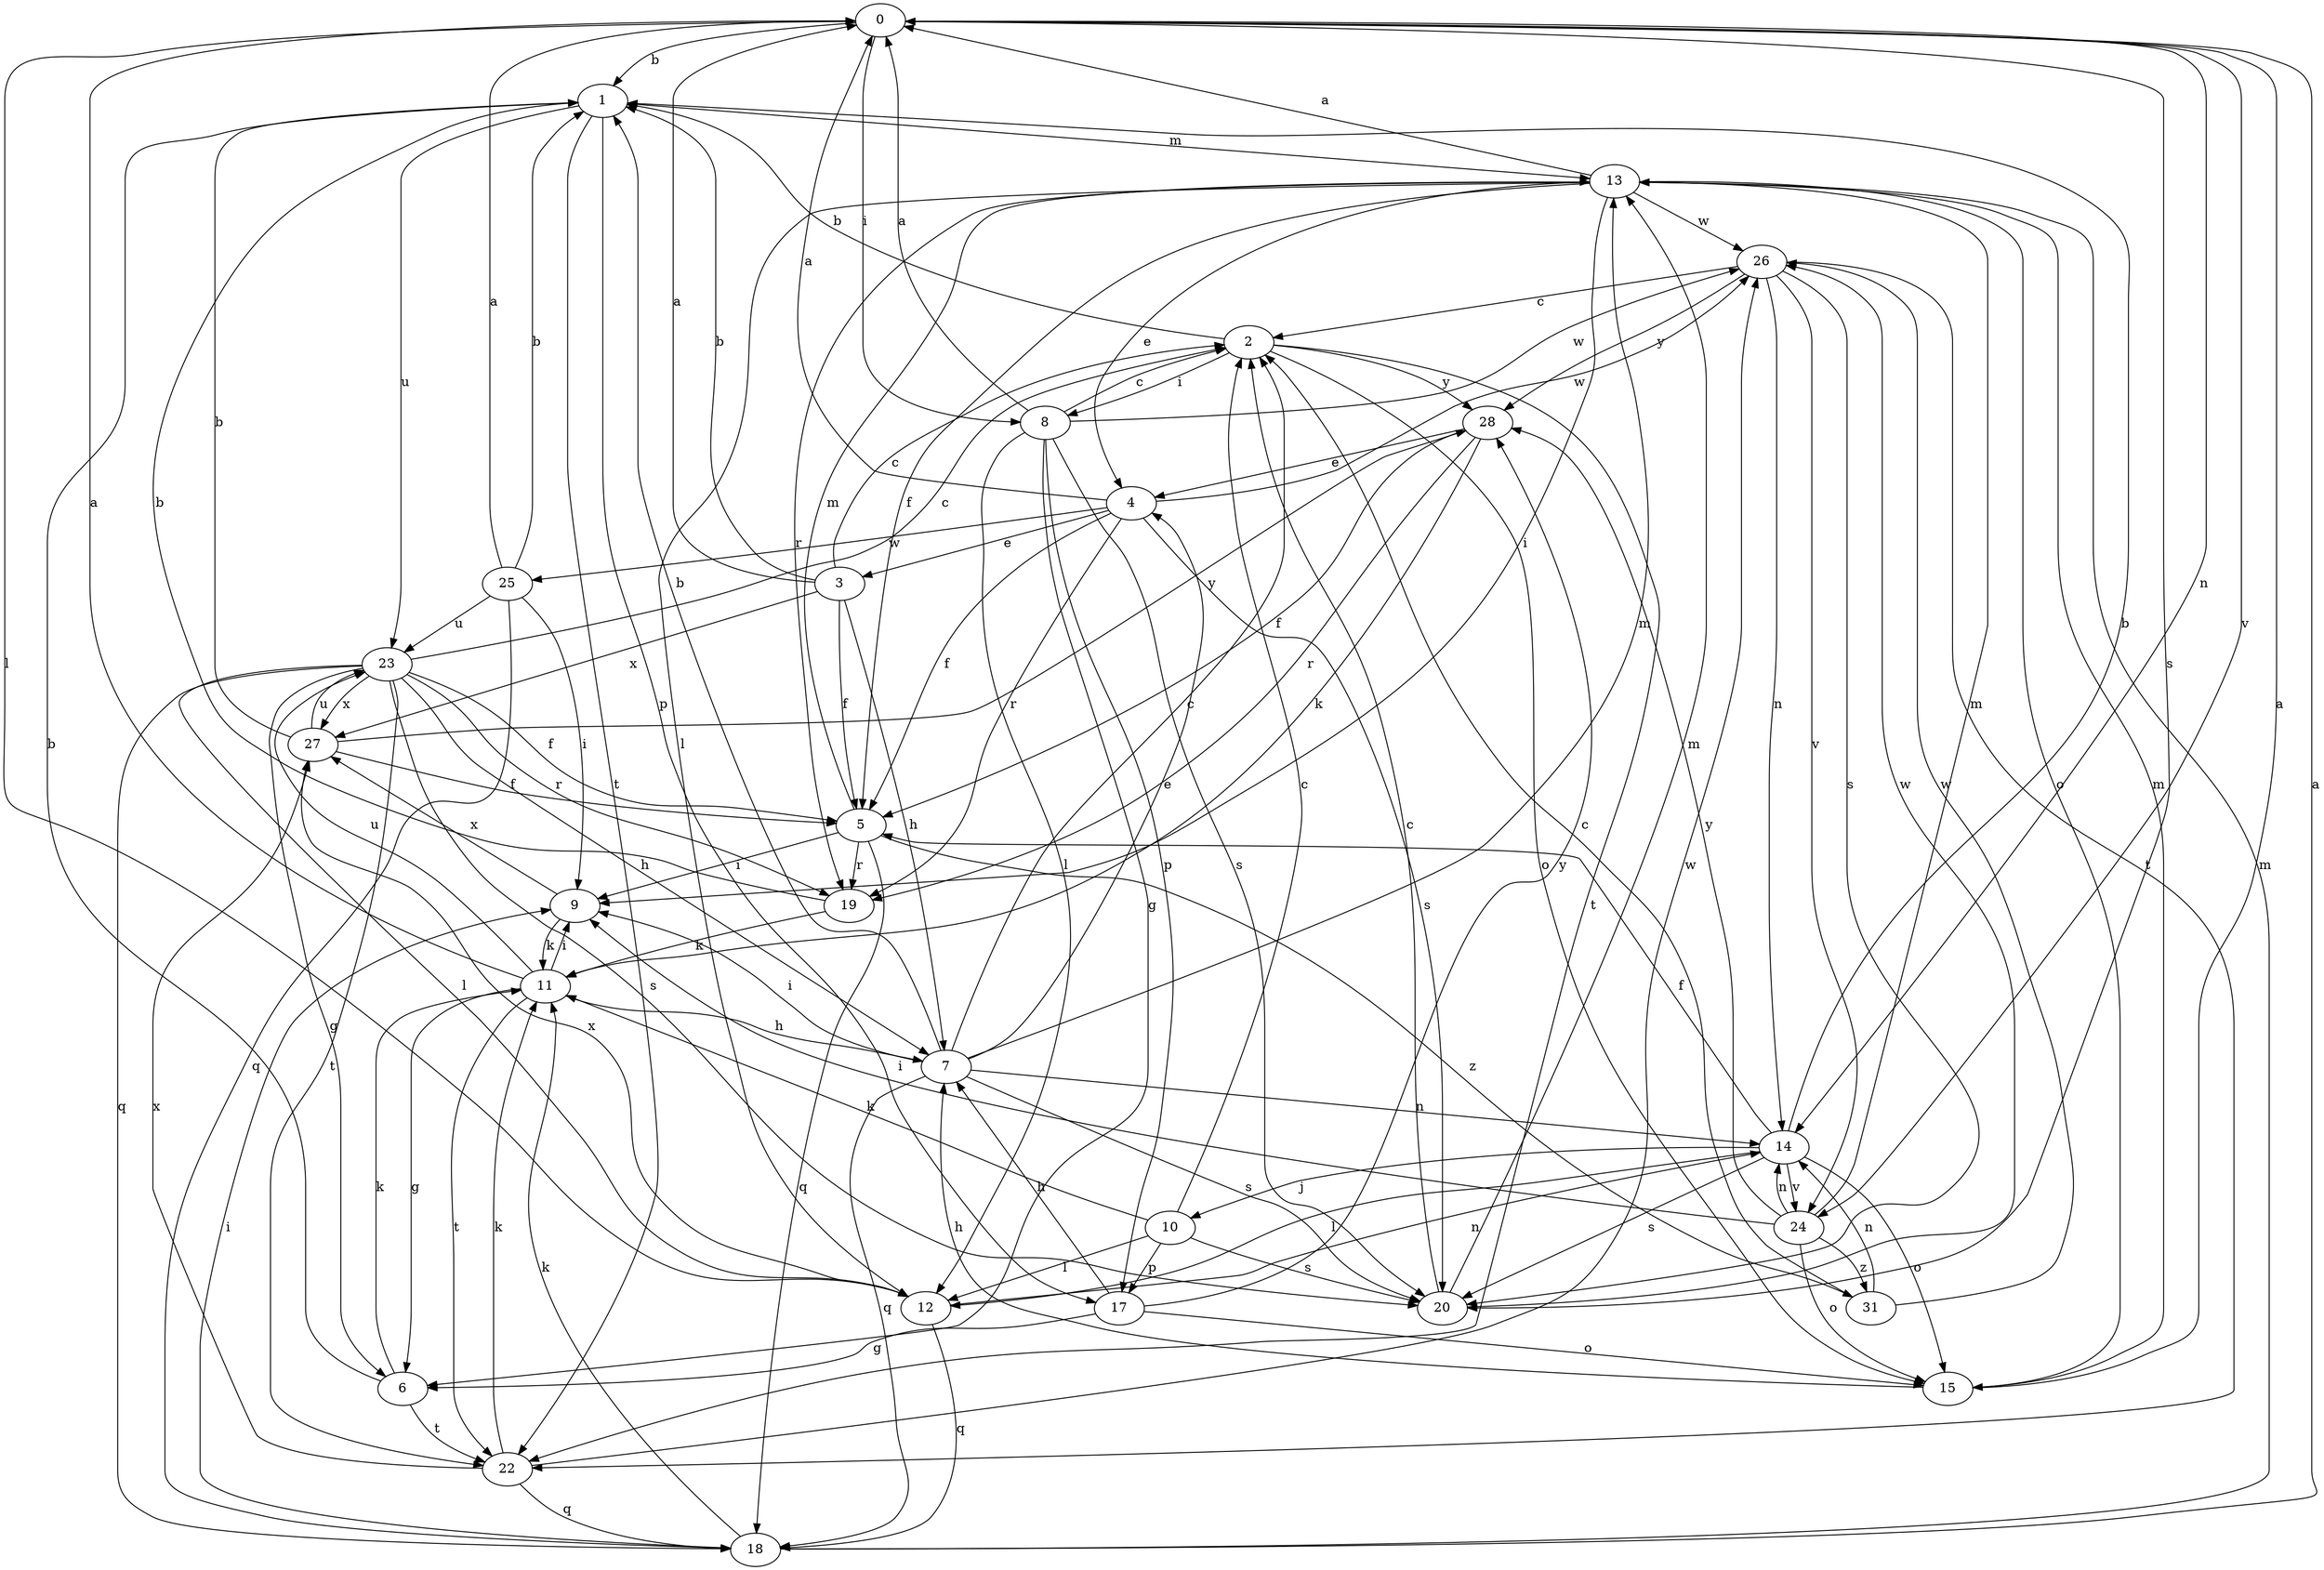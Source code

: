 strict digraph  {
0;
1;
2;
3;
4;
5;
6;
7;
8;
9;
10;
11;
12;
13;
14;
15;
17;
18;
19;
20;
22;
23;
24;
25;
26;
27;
28;
31;
0 -> 1  [label=b];
0 -> 8  [label=i];
0 -> 12  [label=l];
0 -> 14  [label=n];
0 -> 20  [label=s];
0 -> 24  [label=v];
1 -> 13  [label=m];
1 -> 17  [label=p];
1 -> 22  [label=t];
1 -> 23  [label=u];
2 -> 1  [label=b];
2 -> 8  [label=i];
2 -> 15  [label=o];
2 -> 22  [label=t];
2 -> 28  [label=y];
3 -> 0  [label=a];
3 -> 1  [label=b];
3 -> 2  [label=c];
3 -> 5  [label=f];
3 -> 7  [label=h];
3 -> 27  [label=x];
4 -> 0  [label=a];
4 -> 3  [label=e];
4 -> 5  [label=f];
4 -> 19  [label=r];
4 -> 20  [label=s];
4 -> 25  [label=w];
4 -> 26  [label=w];
5 -> 9  [label=i];
5 -> 13  [label=m];
5 -> 18  [label=q];
5 -> 19  [label=r];
5 -> 31  [label=z];
6 -> 1  [label=b];
6 -> 11  [label=k];
6 -> 22  [label=t];
7 -> 1  [label=b];
7 -> 2  [label=c];
7 -> 4  [label=e];
7 -> 9  [label=i];
7 -> 13  [label=m];
7 -> 14  [label=n];
7 -> 18  [label=q];
7 -> 20  [label=s];
8 -> 0  [label=a];
8 -> 2  [label=c];
8 -> 6  [label=g];
8 -> 12  [label=l];
8 -> 17  [label=p];
8 -> 20  [label=s];
8 -> 26  [label=w];
9 -> 11  [label=k];
9 -> 27  [label=x];
10 -> 2  [label=c];
10 -> 11  [label=k];
10 -> 12  [label=l];
10 -> 17  [label=p];
10 -> 20  [label=s];
11 -> 0  [label=a];
11 -> 6  [label=g];
11 -> 7  [label=h];
11 -> 9  [label=i];
11 -> 22  [label=t];
11 -> 23  [label=u];
12 -> 14  [label=n];
12 -> 18  [label=q];
12 -> 27  [label=x];
13 -> 0  [label=a];
13 -> 4  [label=e];
13 -> 5  [label=f];
13 -> 9  [label=i];
13 -> 12  [label=l];
13 -> 15  [label=o];
13 -> 19  [label=r];
13 -> 26  [label=w];
14 -> 1  [label=b];
14 -> 5  [label=f];
14 -> 10  [label=j];
14 -> 12  [label=l];
14 -> 15  [label=o];
14 -> 20  [label=s];
14 -> 24  [label=v];
15 -> 0  [label=a];
15 -> 7  [label=h];
15 -> 13  [label=m];
17 -> 6  [label=g];
17 -> 7  [label=h];
17 -> 15  [label=o];
17 -> 28  [label=y];
18 -> 0  [label=a];
18 -> 9  [label=i];
18 -> 11  [label=k];
18 -> 13  [label=m];
19 -> 1  [label=b];
19 -> 11  [label=k];
20 -> 2  [label=c];
20 -> 13  [label=m];
20 -> 26  [label=w];
22 -> 11  [label=k];
22 -> 18  [label=q];
22 -> 26  [label=w];
22 -> 27  [label=x];
23 -> 2  [label=c];
23 -> 5  [label=f];
23 -> 6  [label=g];
23 -> 7  [label=h];
23 -> 12  [label=l];
23 -> 18  [label=q];
23 -> 19  [label=r];
23 -> 20  [label=s];
23 -> 22  [label=t];
23 -> 27  [label=x];
24 -> 9  [label=i];
24 -> 13  [label=m];
24 -> 14  [label=n];
24 -> 15  [label=o];
24 -> 28  [label=y];
24 -> 31  [label=z];
25 -> 0  [label=a];
25 -> 1  [label=b];
25 -> 9  [label=i];
25 -> 18  [label=q];
25 -> 23  [label=u];
26 -> 2  [label=c];
26 -> 14  [label=n];
26 -> 20  [label=s];
26 -> 22  [label=t];
26 -> 24  [label=v];
26 -> 28  [label=y];
27 -> 1  [label=b];
27 -> 5  [label=f];
27 -> 23  [label=u];
27 -> 28  [label=y];
28 -> 4  [label=e];
28 -> 5  [label=f];
28 -> 11  [label=k];
28 -> 19  [label=r];
31 -> 2  [label=c];
31 -> 14  [label=n];
31 -> 26  [label=w];
}
